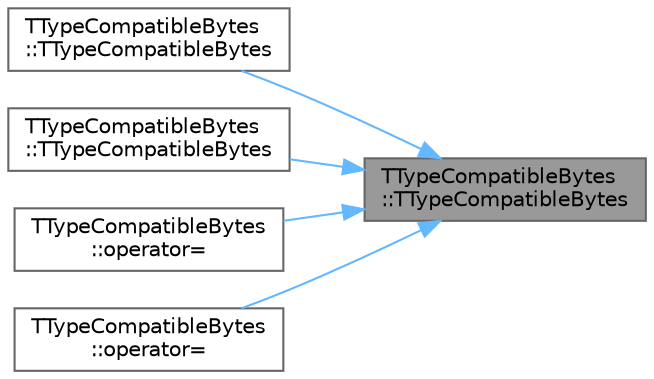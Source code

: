 digraph "TTypeCompatibleBytes::TTypeCompatibleBytes"
{
 // INTERACTIVE_SVG=YES
 // LATEX_PDF_SIZE
  bgcolor="transparent";
  edge [fontname=Helvetica,fontsize=10,labelfontname=Helvetica,labelfontsize=10];
  node [fontname=Helvetica,fontsize=10,shape=box,height=0.2,width=0.4];
  rankdir="RL";
  Node1 [id="Node000001",label="TTypeCompatibleBytes\l::TTypeCompatibleBytes",height=0.2,width=0.4,color="gray40", fillcolor="grey60", style="filled", fontcolor="black",tooltip=" "];
  Node1 -> Node2 [id="edge1_Node000001_Node000002",dir="back",color="steelblue1",style="solid",tooltip=" "];
  Node2 [id="Node000002",label="TTypeCompatibleBytes\l::TTypeCompatibleBytes",height=0.2,width=0.4,color="grey40", fillcolor="white", style="filled",URL="$d2/d00/structTTypeCompatibleBytes.html#a611259fb7d6c26b08daa5c00dded98d9",tooltip=" "];
  Node1 -> Node3 [id="edge2_Node000001_Node000003",dir="back",color="steelblue1",style="solid",tooltip=" "];
  Node3 [id="Node000003",label="TTypeCompatibleBytes\l::TTypeCompatibleBytes",height=0.2,width=0.4,color="grey40", fillcolor="white", style="filled",URL="$d2/d00/structTTypeCompatibleBytes.html#a813ff2722ad568926da9959af6085ff5",tooltip=" "];
  Node1 -> Node4 [id="edge3_Node000001_Node000004",dir="back",color="steelblue1",style="solid",tooltip=" "];
  Node4 [id="Node000004",label="TTypeCompatibleBytes\l::operator=",height=0.2,width=0.4,color="grey40", fillcolor="white", style="filled",URL="$d2/d00/structTTypeCompatibleBytes.html#a0de2a312b5eba5c560e8dbe7da2aacb1",tooltip=" "];
  Node1 -> Node5 [id="edge4_Node000001_Node000005",dir="back",color="steelblue1",style="solid",tooltip=" "];
  Node5 [id="Node000005",label="TTypeCompatibleBytes\l::operator=",height=0.2,width=0.4,color="grey40", fillcolor="white", style="filled",URL="$d2/d00/structTTypeCompatibleBytes.html#aface6541e4be5a7dcaab0e66042acd01",tooltip=" "];
}
